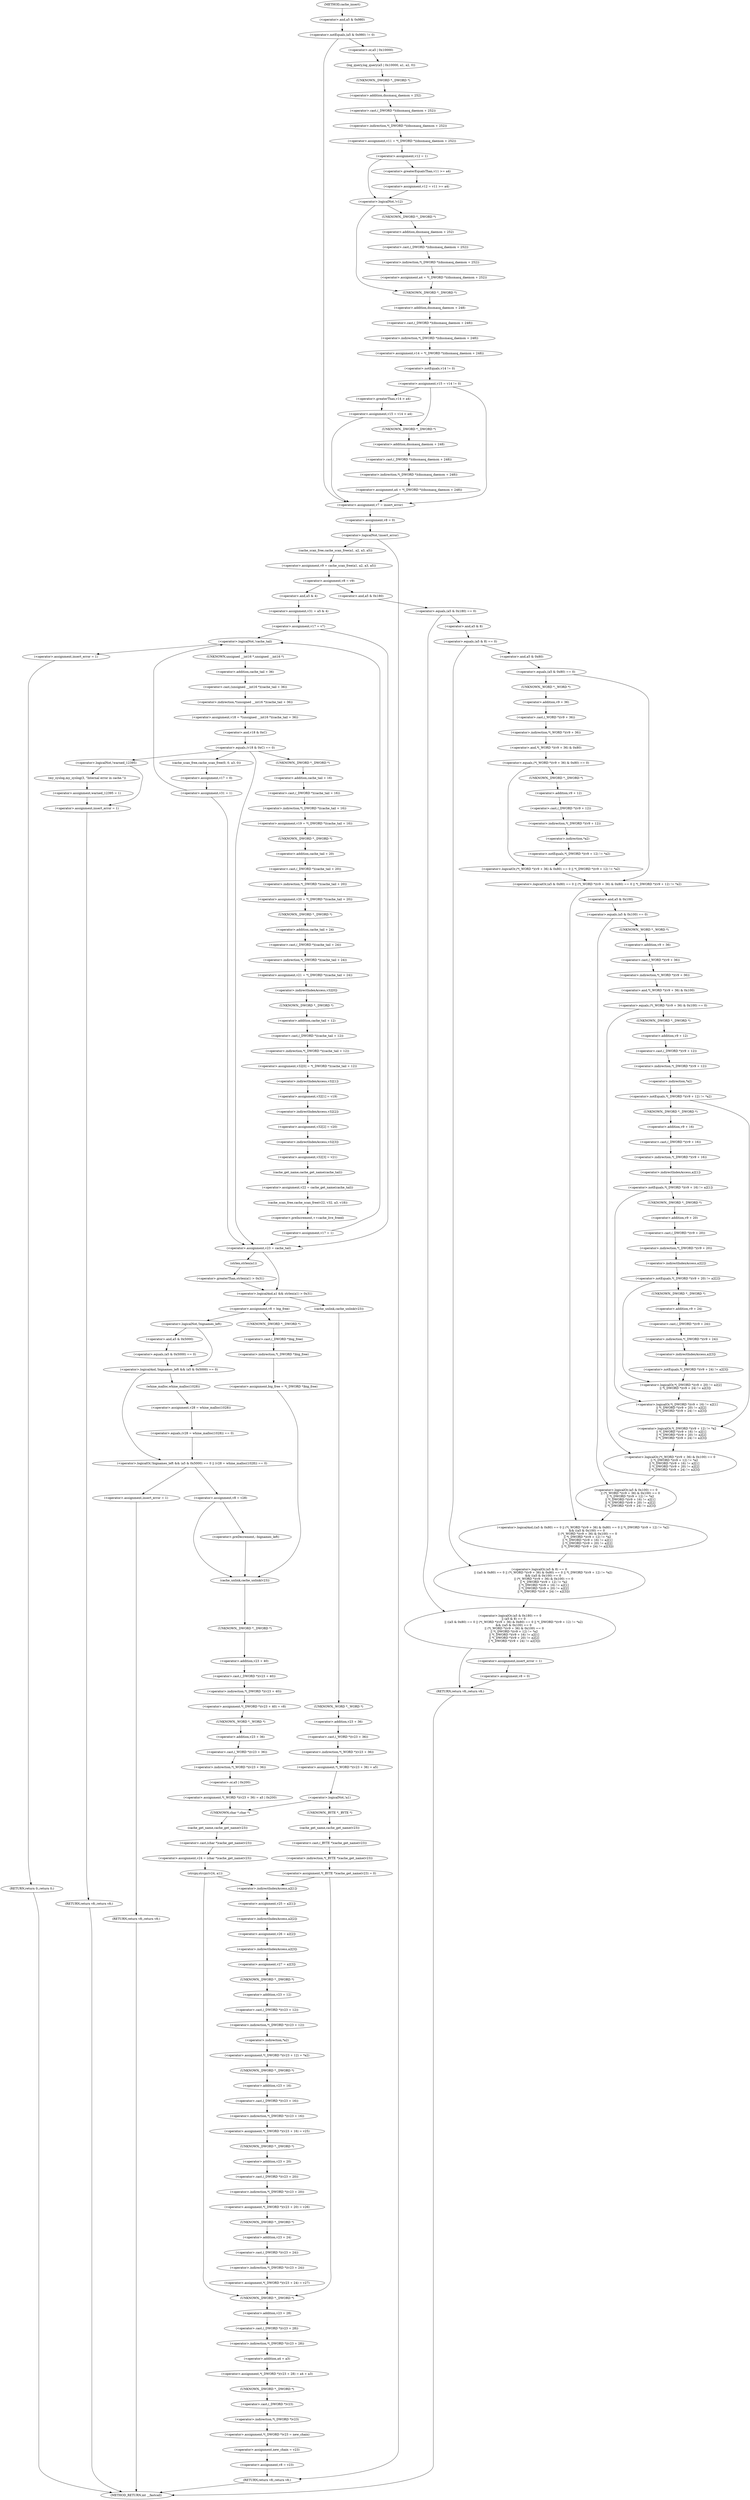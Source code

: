 digraph cache_insert {  
"1000151" [label = "(<operator>.notEquals,(a5 & 0x980) != 0)" ]
"1000152" [label = "(<operator>.and,a5 & 0x980)" ]
"1000157" [label = "(log_query,log_query(a5 | 0x10000, a1, a2, 0))" ]
"1000158" [label = "(<operator>.or,a5 | 0x10000)" ]
"1000164" [label = "(<operator>.assignment,v11 = *(_DWORD *)(dnsmasq_daemon + 252))" ]
"1000166" [label = "(<operator>.indirection,*(_DWORD *)(dnsmasq_daemon + 252))" ]
"1000167" [label = "(<operator>.cast,(_DWORD *)(dnsmasq_daemon + 252))" ]
"1000168" [label = "(UNKNOWN,_DWORD *,_DWORD *)" ]
"1000169" [label = "(<operator>.addition,dnsmasq_daemon + 252)" ]
"1000172" [label = "(<operator>.assignment,v12 = 1)" ]
"1000177" [label = "(<operator>.assignment,v12 = v11 >= a4)" ]
"1000179" [label = "(<operator>.greaterEqualsThan,v11 >= a4)" ]
"1000183" [label = "(<operator>.logicalNot,!v12)" ]
"1000185" [label = "(<operator>.assignment,a4 = *(_DWORD *)(dnsmasq_daemon + 252))" ]
"1000187" [label = "(<operator>.indirection,*(_DWORD *)(dnsmasq_daemon + 252))" ]
"1000188" [label = "(<operator>.cast,(_DWORD *)(dnsmasq_daemon + 252))" ]
"1000189" [label = "(UNKNOWN,_DWORD *,_DWORD *)" ]
"1000190" [label = "(<operator>.addition,dnsmasq_daemon + 252)" ]
"1000193" [label = "(<operator>.assignment,v14 = *(_DWORD *)(dnsmasq_daemon + 248))" ]
"1000195" [label = "(<operator>.indirection,*(_DWORD *)(dnsmasq_daemon + 248))" ]
"1000196" [label = "(<operator>.cast,(_DWORD *)(dnsmasq_daemon + 248))" ]
"1000197" [label = "(UNKNOWN,_DWORD *,_DWORD *)" ]
"1000198" [label = "(<operator>.addition,dnsmasq_daemon + 248)" ]
"1000201" [label = "(<operator>.assignment,v15 = v14 != 0)" ]
"1000203" [label = "(<operator>.notEquals,v14 != 0)" ]
"1000208" [label = "(<operator>.assignment,v15 = v14 > a4)" ]
"1000210" [label = "(<operator>.greaterThan,v14 > a4)" ]
"1000215" [label = "(<operator>.assignment,a4 = *(_DWORD *)(dnsmasq_daemon + 248))" ]
"1000217" [label = "(<operator>.indirection,*(_DWORD *)(dnsmasq_daemon + 248))" ]
"1000218" [label = "(<operator>.cast,(_DWORD *)(dnsmasq_daemon + 248))" ]
"1000219" [label = "(UNKNOWN,_DWORD *,_DWORD *)" ]
"1000220" [label = "(<operator>.addition,dnsmasq_daemon + 248)" ]
"1000223" [label = "(<operator>.assignment,v7 = insert_error)" ]
"1000226" [label = "(<operator>.assignment,v8 = 0)" ]
"1000230" [label = "(<operator>.logicalNot,!insert_error)" ]
"1000233" [label = "(<operator>.assignment,v9 = cache_scan_free(a1, a2, a3, a5))" ]
"1000235" [label = "(cache_scan_free,cache_scan_free(a1, a2, a3, a5))" ]
"1000240" [label = "(<operator>.assignment,v8 = v9)" ]
"1000247" [label = "(<operator>.logicalOr,(a5 & 0x180) == 0\n        || (a5 & 8) == 0\n        || ((a5 & 0x80) == 0 || (*(_WORD *)(v9 + 36) & 0x80) == 0 || *(_DWORD *)(v9 + 12) != *a2)\n        && ((a5 & 0x100) == 0\n         || (*(_WORD *)(v9 + 36) & 0x100) == 0\n         || *(_DWORD *)(v9 + 12) != *a2\n         || *(_DWORD *)(v9 + 16) != a2[1]\n         || *(_DWORD *)(v9 + 20) != a2[2]\n         || *(_DWORD *)(v9 + 24) != a2[3]))" ]
"1000248" [label = "(<operator>.equals,(a5 & 0x180) == 0)" ]
"1000249" [label = "(<operator>.and,a5 & 0x180)" ]
"1000253" [label = "(<operator>.logicalOr,(a5 & 8) == 0\n        || ((a5 & 0x80) == 0 || (*(_WORD *)(v9 + 36) & 0x80) == 0 || *(_DWORD *)(v9 + 12) != *a2)\n        && ((a5 & 0x100) == 0\n         || (*(_WORD *)(v9 + 36) & 0x100) == 0\n         || *(_DWORD *)(v9 + 12) != *a2\n         || *(_DWORD *)(v9 + 16) != a2[1]\n         || *(_DWORD *)(v9 + 20) != a2[2]\n         || *(_DWORD *)(v9 + 24) != a2[3]))" ]
"1000254" [label = "(<operator>.equals,(a5 & 8) == 0)" ]
"1000255" [label = "(<operator>.and,a5 & 8)" ]
"1000259" [label = "(<operator>.logicalAnd,((a5 & 0x80) == 0 || (*(_WORD *)(v9 + 36) & 0x80) == 0 || *(_DWORD *)(v9 + 12) != *a2)\n        && ((a5 & 0x100) == 0\n         || (*(_WORD *)(v9 + 36) & 0x100) == 0\n         || *(_DWORD *)(v9 + 12) != *a2\n         || *(_DWORD *)(v9 + 16) != a2[1]\n         || *(_DWORD *)(v9 + 20) != a2[2]\n         || *(_DWORD *)(v9 + 24) != a2[3]))" ]
"1000260" [label = "(<operator>.logicalOr,(a5 & 0x80) == 0 || (*(_WORD *)(v9 + 36) & 0x80) == 0 || *(_DWORD *)(v9 + 12) != *a2)" ]
"1000261" [label = "(<operator>.equals,(a5 & 0x80) == 0)" ]
"1000262" [label = "(<operator>.and,a5 & 0x80)" ]
"1000266" [label = "(<operator>.logicalOr,(*(_WORD *)(v9 + 36) & 0x80) == 0 || *(_DWORD *)(v9 + 12) != *a2)" ]
"1000267" [label = "(<operator>.equals,(*(_WORD *)(v9 + 36) & 0x80) == 0)" ]
"1000268" [label = "(<operator>.and,*(_WORD *)(v9 + 36) & 0x80)" ]
"1000269" [label = "(<operator>.indirection,*(_WORD *)(v9 + 36))" ]
"1000270" [label = "(<operator>.cast,(_WORD *)(v9 + 36))" ]
"1000271" [label = "(UNKNOWN,_WORD *,_WORD *)" ]
"1000272" [label = "(<operator>.addition,v9 + 36)" ]
"1000277" [label = "(<operator>.notEquals,*(_DWORD *)(v9 + 12) != *a2)" ]
"1000278" [label = "(<operator>.indirection,*(_DWORD *)(v9 + 12))" ]
"1000279" [label = "(<operator>.cast,(_DWORD *)(v9 + 12))" ]
"1000280" [label = "(UNKNOWN,_DWORD *,_DWORD *)" ]
"1000281" [label = "(<operator>.addition,v9 + 12)" ]
"1000284" [label = "(<operator>.indirection,*a2)" ]
"1000286" [label = "(<operator>.logicalOr,(a5 & 0x100) == 0\n         || (*(_WORD *)(v9 + 36) & 0x100) == 0\n         || *(_DWORD *)(v9 + 12) != *a2\n         || *(_DWORD *)(v9 + 16) != a2[1]\n         || *(_DWORD *)(v9 + 20) != a2[2]\n         || *(_DWORD *)(v9 + 24) != a2[3])" ]
"1000287" [label = "(<operator>.equals,(a5 & 0x100) == 0)" ]
"1000288" [label = "(<operator>.and,a5 & 0x100)" ]
"1000292" [label = "(<operator>.logicalOr,(*(_WORD *)(v9 + 36) & 0x100) == 0\n         || *(_DWORD *)(v9 + 12) != *a2\n         || *(_DWORD *)(v9 + 16) != a2[1]\n         || *(_DWORD *)(v9 + 20) != a2[2]\n         || *(_DWORD *)(v9 + 24) != a2[3])" ]
"1000293" [label = "(<operator>.equals,(*(_WORD *)(v9 + 36) & 0x100) == 0)" ]
"1000294" [label = "(<operator>.and,*(_WORD *)(v9 + 36) & 0x100)" ]
"1000295" [label = "(<operator>.indirection,*(_WORD *)(v9 + 36))" ]
"1000296" [label = "(<operator>.cast,(_WORD *)(v9 + 36))" ]
"1000297" [label = "(UNKNOWN,_WORD *,_WORD *)" ]
"1000298" [label = "(<operator>.addition,v9 + 36)" ]
"1000303" [label = "(<operator>.logicalOr,*(_DWORD *)(v9 + 12) != *a2\n         || *(_DWORD *)(v9 + 16) != a2[1]\n         || *(_DWORD *)(v9 + 20) != a2[2]\n         || *(_DWORD *)(v9 + 24) != a2[3])" ]
"1000304" [label = "(<operator>.notEquals,*(_DWORD *)(v9 + 12) != *a2)" ]
"1000305" [label = "(<operator>.indirection,*(_DWORD *)(v9 + 12))" ]
"1000306" [label = "(<operator>.cast,(_DWORD *)(v9 + 12))" ]
"1000307" [label = "(UNKNOWN,_DWORD *,_DWORD *)" ]
"1000308" [label = "(<operator>.addition,v9 + 12)" ]
"1000311" [label = "(<operator>.indirection,*a2)" ]
"1000313" [label = "(<operator>.logicalOr,*(_DWORD *)(v9 + 16) != a2[1]\n         || *(_DWORD *)(v9 + 20) != a2[2]\n         || *(_DWORD *)(v9 + 24) != a2[3])" ]
"1000314" [label = "(<operator>.notEquals,*(_DWORD *)(v9 + 16) != a2[1])" ]
"1000315" [label = "(<operator>.indirection,*(_DWORD *)(v9 + 16))" ]
"1000316" [label = "(<operator>.cast,(_DWORD *)(v9 + 16))" ]
"1000317" [label = "(UNKNOWN,_DWORD *,_DWORD *)" ]
"1000318" [label = "(<operator>.addition,v9 + 16)" ]
"1000321" [label = "(<operator>.indirectIndexAccess,a2[1])" ]
"1000324" [label = "(<operator>.logicalOr,*(_DWORD *)(v9 + 20) != a2[2]\n         || *(_DWORD *)(v9 + 24) != a2[3])" ]
"1000325" [label = "(<operator>.notEquals,*(_DWORD *)(v9 + 20) != a2[2])" ]
"1000326" [label = "(<operator>.indirection,*(_DWORD *)(v9 + 20))" ]
"1000327" [label = "(<operator>.cast,(_DWORD *)(v9 + 20))" ]
"1000328" [label = "(UNKNOWN,_DWORD *,_DWORD *)" ]
"1000329" [label = "(<operator>.addition,v9 + 20)" ]
"1000332" [label = "(<operator>.indirectIndexAccess,a2[2])" ]
"1000335" [label = "(<operator>.notEquals,*(_DWORD *)(v9 + 24) != a2[3])" ]
"1000336" [label = "(<operator>.indirection,*(_DWORD *)(v9 + 24))" ]
"1000337" [label = "(<operator>.cast,(_DWORD *)(v9 + 24))" ]
"1000338" [label = "(UNKNOWN,_DWORD *,_DWORD *)" ]
"1000339" [label = "(<operator>.addition,v9 + 24)" ]
"1000342" [label = "(<operator>.indirectIndexAccess,a2[3])" ]
"1000346" [label = "(<operator>.assignment,insert_error = 1)" ]
"1000349" [label = "(<operator>.assignment,v8 = 0)" ]
"1000352" [label = "(RETURN,return v8;,return v8;)" ]
"1000354" [label = "(<operator>.assignment,v31 = a5 & 4)" ]
"1000356" [label = "(<operator>.and,a5 & 4)" ]
"1000359" [label = "(<operator>.assignment,v17 = v7)" ]
"1000366" [label = "(<operator>.logicalNot,!cache_tail)" ]
"1000369" [label = "(<operator>.assignment,insert_error = 1)" ]
"1000372" [label = "(RETURN,return 0;,return 0;)" ]
"1000374" [label = "(<operator>.assignment,v18 = *(unsigned __int16 *)(cache_tail + 36))" ]
"1000376" [label = "(<operator>.indirection,*(unsigned __int16 *)(cache_tail + 36))" ]
"1000377" [label = "(<operator>.cast,(unsigned __int16 *)(cache_tail + 36))" ]
"1000378" [label = "(UNKNOWN,unsigned __int16 *,unsigned __int16 *)" ]
"1000379" [label = "(<operator>.addition,cache_tail + 36)" ]
"1000383" [label = "(<operator>.equals,(v18 & 0xC) == 0)" ]
"1000384" [label = "(<operator>.and,v18 & 0xC)" ]
"1000393" [label = "(<operator>.logicalNot,!warned_12395)" ]
"1000396" [label = "(my_syslog,my_syslog(3, \"Internal error in cache.\"))" ]
"1000399" [label = "(<operator>.assignment,warned_12395 = 1)" ]
"1000402" [label = "(<operator>.assignment,insert_error = 1)" ]
"1000405" [label = "(RETURN,return v8;,return v8;)" ]
"1000410" [label = "(<operator>.assignment,v19 = *(_DWORD *)(cache_tail + 16))" ]
"1000412" [label = "(<operator>.indirection,*(_DWORD *)(cache_tail + 16))" ]
"1000413" [label = "(<operator>.cast,(_DWORD *)(cache_tail + 16))" ]
"1000414" [label = "(UNKNOWN,_DWORD *,_DWORD *)" ]
"1000415" [label = "(<operator>.addition,cache_tail + 16)" ]
"1000418" [label = "(<operator>.assignment,v20 = *(_DWORD *)(cache_tail + 20))" ]
"1000420" [label = "(<operator>.indirection,*(_DWORD *)(cache_tail + 20))" ]
"1000421" [label = "(<operator>.cast,(_DWORD *)(cache_tail + 20))" ]
"1000422" [label = "(UNKNOWN,_DWORD *,_DWORD *)" ]
"1000423" [label = "(<operator>.addition,cache_tail + 20)" ]
"1000426" [label = "(<operator>.assignment,v21 = *(_DWORD *)(cache_tail + 24))" ]
"1000428" [label = "(<operator>.indirection,*(_DWORD *)(cache_tail + 24))" ]
"1000429" [label = "(<operator>.cast,(_DWORD *)(cache_tail + 24))" ]
"1000430" [label = "(UNKNOWN,_DWORD *,_DWORD *)" ]
"1000431" [label = "(<operator>.addition,cache_tail + 24)" ]
"1000434" [label = "(<operator>.assignment,v32[0] = *(_DWORD *)(cache_tail + 12))" ]
"1000435" [label = "(<operator>.indirectIndexAccess,v32[0])" ]
"1000438" [label = "(<operator>.indirection,*(_DWORD *)(cache_tail + 12))" ]
"1000439" [label = "(<operator>.cast,(_DWORD *)(cache_tail + 12))" ]
"1000440" [label = "(UNKNOWN,_DWORD *,_DWORD *)" ]
"1000441" [label = "(<operator>.addition,cache_tail + 12)" ]
"1000444" [label = "(<operator>.assignment,v32[1] = v19)" ]
"1000445" [label = "(<operator>.indirectIndexAccess,v32[1])" ]
"1000449" [label = "(<operator>.assignment,v32[2] = v20)" ]
"1000450" [label = "(<operator>.indirectIndexAccess,v32[2])" ]
"1000454" [label = "(<operator>.assignment,v32[3] = v21)" ]
"1000455" [label = "(<operator>.indirectIndexAccess,v32[3])" ]
"1000459" [label = "(<operator>.assignment,v22 = cache_get_name(cache_tail))" ]
"1000461" [label = "(cache_get_name,cache_get_name(cache_tail))" ]
"1000463" [label = "(cache_scan_free,cache_scan_free(v22, v32, a3, v18))" ]
"1000468" [label = "(<operator>.preIncrement,++cache_live_freed)" ]
"1000470" [label = "(<operator>.assignment,v17 = 1)" ]
"1000475" [label = "(cache_scan_free,cache_scan_free(0, 0, a3, 0))" ]
"1000480" [label = "(<operator>.assignment,v17 = 0)" ]
"1000483" [label = "(<operator>.assignment,v31 = 1)" ]
"1000486" [label = "(<operator>.assignment,v23 = cache_tail)" ]
"1000490" [label = "(<operator>.logicalAnd,a1 && strlen(a1) > 0x31)" ]
"1000492" [label = "(<operator>.greaterThan,strlen(a1) > 0x31)" ]
"1000493" [label = "(strlen,strlen(a1))" ]
"1000497" [label = "(<operator>.assignment,v8 = big_free)" ]
"1000503" [label = "(<operator>.assignment,big_free = *(_DWORD *)big_free)" ]
"1000505" [label = "(<operator>.indirection,*(_DWORD *)big_free)" ]
"1000506" [label = "(<operator>.cast,(_DWORD *)big_free)" ]
"1000507" [label = "(UNKNOWN,_DWORD *,_DWORD *)" ]
"1000512" [label = "(<operator>.logicalOr,!bignames_left && (a5 & 0x5000) == 0 || (v28 = whine_malloc(1028)) == 0)" ]
"1000513" [label = "(<operator>.logicalAnd,!bignames_left && (a5 & 0x5000) == 0)" ]
"1000514" [label = "(<operator>.logicalNot,!bignames_left)" ]
"1000516" [label = "(<operator>.equals,(a5 & 0x5000) == 0)" ]
"1000517" [label = "(<operator>.and,a5 & 0x5000)" ]
"1000521" [label = "(<operator>.equals,(v28 = whine_malloc(1028)) == 0)" ]
"1000522" [label = "(<operator>.assignment,v28 = whine_malloc(1028))" ]
"1000524" [label = "(whine_malloc,whine_malloc(1028))" ]
"1000528" [label = "(<operator>.assignment,insert_error = 1)" ]
"1000531" [label = "(RETURN,return v8;,return v8;)" ]
"1000533" [label = "(<operator>.assignment,v8 = v28)" ]
"1000538" [label = "(<operator>.preDecrement,--bignames_left)" ]
"1000540" [label = "(cache_unlink,cache_unlink(v23))" ]
"1000542" [label = "(<operator>.assignment,*(_DWORD *)(v23 + 40) = v8)" ]
"1000543" [label = "(<operator>.indirection,*(_DWORD *)(v23 + 40))" ]
"1000544" [label = "(<operator>.cast,(_DWORD *)(v23 + 40))" ]
"1000545" [label = "(UNKNOWN,_DWORD *,_DWORD *)" ]
"1000546" [label = "(<operator>.addition,v23 + 40)" ]
"1000550" [label = "(<operator>.assignment,*(_WORD *)(v23 + 36) = a5 | 0x200)" ]
"1000551" [label = "(<operator>.indirection,*(_WORD *)(v23 + 36))" ]
"1000552" [label = "(<operator>.cast,(_WORD *)(v23 + 36))" ]
"1000553" [label = "(UNKNOWN,_WORD *,_WORD *)" ]
"1000554" [label = "(<operator>.addition,v23 + 36)" ]
"1000557" [label = "(<operator>.or,a5 | 0x200)" ]
"1000562" [label = "(cache_unlink,cache_unlink(v23))" ]
"1000564" [label = "(<operator>.assignment,*(_WORD *)(v23 + 36) = a5)" ]
"1000565" [label = "(<operator>.indirection,*(_WORD *)(v23 + 36))" ]
"1000566" [label = "(<operator>.cast,(_WORD *)(v23 + 36))" ]
"1000567" [label = "(UNKNOWN,_WORD *,_WORD *)" ]
"1000568" [label = "(<operator>.addition,v23 + 36)" ]
"1000573" [label = "(<operator>.logicalNot,!a1)" ]
"1000576" [label = "(<operator>.assignment,*(_BYTE *)cache_get_name(v23) = 0)" ]
"1000577" [label = "(<operator>.indirection,*(_BYTE *)cache_get_name(v23))" ]
"1000578" [label = "(<operator>.cast,(_BYTE *)cache_get_name(v23))" ]
"1000579" [label = "(UNKNOWN,_BYTE *,_BYTE *)" ]
"1000580" [label = "(cache_get_name,cache_get_name(v23))" ]
"1000584" [label = "(<operator>.assignment,v24 = (char *)cache_get_name(v23))" ]
"1000586" [label = "(<operator>.cast,(char *)cache_get_name(v23))" ]
"1000587" [label = "(UNKNOWN,char *,char *)" ]
"1000588" [label = "(cache_get_name,cache_get_name(v23))" ]
"1000590" [label = "(strcpy,strcpy(v24, a1))" ]
"1000597" [label = "(<operator>.assignment,v25 = a2[1])" ]
"1000599" [label = "(<operator>.indirectIndexAccess,a2[1])" ]
"1000602" [label = "(<operator>.assignment,v26 = a2[2])" ]
"1000604" [label = "(<operator>.indirectIndexAccess,a2[2])" ]
"1000607" [label = "(<operator>.assignment,v27 = a2[3])" ]
"1000609" [label = "(<operator>.indirectIndexAccess,a2[3])" ]
"1000612" [label = "(<operator>.assignment,*(_DWORD *)(v23 + 12) = *a2)" ]
"1000613" [label = "(<operator>.indirection,*(_DWORD *)(v23 + 12))" ]
"1000614" [label = "(<operator>.cast,(_DWORD *)(v23 + 12))" ]
"1000615" [label = "(UNKNOWN,_DWORD *,_DWORD *)" ]
"1000616" [label = "(<operator>.addition,v23 + 12)" ]
"1000619" [label = "(<operator>.indirection,*a2)" ]
"1000621" [label = "(<operator>.assignment,*(_DWORD *)(v23 + 16) = v25)" ]
"1000622" [label = "(<operator>.indirection,*(_DWORD *)(v23 + 16))" ]
"1000623" [label = "(<operator>.cast,(_DWORD *)(v23 + 16))" ]
"1000624" [label = "(UNKNOWN,_DWORD *,_DWORD *)" ]
"1000625" [label = "(<operator>.addition,v23 + 16)" ]
"1000629" [label = "(<operator>.assignment,*(_DWORD *)(v23 + 20) = v26)" ]
"1000630" [label = "(<operator>.indirection,*(_DWORD *)(v23 + 20))" ]
"1000631" [label = "(<operator>.cast,(_DWORD *)(v23 + 20))" ]
"1000632" [label = "(UNKNOWN,_DWORD *,_DWORD *)" ]
"1000633" [label = "(<operator>.addition,v23 + 20)" ]
"1000637" [label = "(<operator>.assignment,*(_DWORD *)(v23 + 24) = v27)" ]
"1000638" [label = "(<operator>.indirection,*(_DWORD *)(v23 + 24))" ]
"1000639" [label = "(<operator>.cast,(_DWORD *)(v23 + 24))" ]
"1000640" [label = "(UNKNOWN,_DWORD *,_DWORD *)" ]
"1000641" [label = "(<operator>.addition,v23 + 24)" ]
"1000645" [label = "(<operator>.assignment,*(_DWORD *)(v23 + 28) = a4 + a3)" ]
"1000646" [label = "(<operator>.indirection,*(_DWORD *)(v23 + 28))" ]
"1000647" [label = "(<operator>.cast,(_DWORD *)(v23 + 28))" ]
"1000648" [label = "(UNKNOWN,_DWORD *,_DWORD *)" ]
"1000649" [label = "(<operator>.addition,v23 + 28)" ]
"1000652" [label = "(<operator>.addition,a4 + a3)" ]
"1000655" [label = "(<operator>.assignment,*(_DWORD *)v23 = new_chain)" ]
"1000656" [label = "(<operator>.indirection,*(_DWORD *)v23)" ]
"1000657" [label = "(<operator>.cast,(_DWORD *)v23)" ]
"1000658" [label = "(UNKNOWN,_DWORD *,_DWORD *)" ]
"1000661" [label = "(<operator>.assignment,new_chain = v23)" ]
"1000664" [label = "(<operator>.assignment,v8 = v23)" ]
"1000667" [label = "(RETURN,return v8;,return v8;)" ]
"1000122" [label = "(METHOD,cache_insert)" ]
"1000669" [label = "(METHOD_RETURN,int __fastcall)" ]
  "1000151" -> "1000158" 
  "1000151" -> "1000223" 
  "1000152" -> "1000151" 
  "1000157" -> "1000168" 
  "1000158" -> "1000157" 
  "1000164" -> "1000172" 
  "1000166" -> "1000164" 
  "1000167" -> "1000166" 
  "1000168" -> "1000169" 
  "1000169" -> "1000167" 
  "1000172" -> "1000179" 
  "1000172" -> "1000183" 
  "1000177" -> "1000183" 
  "1000179" -> "1000177" 
  "1000183" -> "1000189" 
  "1000183" -> "1000197" 
  "1000185" -> "1000197" 
  "1000187" -> "1000185" 
  "1000188" -> "1000187" 
  "1000189" -> "1000190" 
  "1000190" -> "1000188" 
  "1000193" -> "1000203" 
  "1000195" -> "1000193" 
  "1000196" -> "1000195" 
  "1000197" -> "1000198" 
  "1000198" -> "1000196" 
  "1000201" -> "1000210" 
  "1000201" -> "1000219" 
  "1000201" -> "1000223" 
  "1000203" -> "1000201" 
  "1000208" -> "1000219" 
  "1000208" -> "1000223" 
  "1000210" -> "1000208" 
  "1000215" -> "1000223" 
  "1000217" -> "1000215" 
  "1000218" -> "1000217" 
  "1000219" -> "1000220" 
  "1000220" -> "1000218" 
  "1000223" -> "1000226" 
  "1000226" -> "1000230" 
  "1000230" -> "1000235" 
  "1000230" -> "1000667" 
  "1000233" -> "1000240" 
  "1000235" -> "1000233" 
  "1000240" -> "1000249" 
  "1000240" -> "1000356" 
  "1000247" -> "1000346" 
  "1000247" -> "1000352" 
  "1000248" -> "1000247" 
  "1000248" -> "1000255" 
  "1000249" -> "1000248" 
  "1000253" -> "1000247" 
  "1000254" -> "1000253" 
  "1000254" -> "1000262" 
  "1000255" -> "1000254" 
  "1000259" -> "1000253" 
  "1000260" -> "1000259" 
  "1000260" -> "1000288" 
  "1000261" -> "1000271" 
  "1000261" -> "1000260" 
  "1000262" -> "1000261" 
  "1000266" -> "1000260" 
  "1000267" -> "1000280" 
  "1000267" -> "1000266" 
  "1000268" -> "1000267" 
  "1000269" -> "1000268" 
  "1000270" -> "1000269" 
  "1000271" -> "1000272" 
  "1000272" -> "1000270" 
  "1000277" -> "1000266" 
  "1000278" -> "1000284" 
  "1000279" -> "1000278" 
  "1000280" -> "1000281" 
  "1000281" -> "1000279" 
  "1000284" -> "1000277" 
  "1000286" -> "1000259" 
  "1000287" -> "1000297" 
  "1000287" -> "1000286" 
  "1000288" -> "1000287" 
  "1000292" -> "1000286" 
  "1000293" -> "1000307" 
  "1000293" -> "1000292" 
  "1000294" -> "1000293" 
  "1000295" -> "1000294" 
  "1000296" -> "1000295" 
  "1000297" -> "1000298" 
  "1000298" -> "1000296" 
  "1000303" -> "1000292" 
  "1000304" -> "1000317" 
  "1000304" -> "1000303" 
  "1000305" -> "1000311" 
  "1000306" -> "1000305" 
  "1000307" -> "1000308" 
  "1000308" -> "1000306" 
  "1000311" -> "1000304" 
  "1000313" -> "1000303" 
  "1000314" -> "1000328" 
  "1000314" -> "1000313" 
  "1000315" -> "1000321" 
  "1000316" -> "1000315" 
  "1000317" -> "1000318" 
  "1000318" -> "1000316" 
  "1000321" -> "1000314" 
  "1000324" -> "1000313" 
  "1000325" -> "1000338" 
  "1000325" -> "1000324" 
  "1000326" -> "1000332" 
  "1000327" -> "1000326" 
  "1000328" -> "1000329" 
  "1000329" -> "1000327" 
  "1000332" -> "1000325" 
  "1000335" -> "1000324" 
  "1000336" -> "1000342" 
  "1000337" -> "1000336" 
  "1000338" -> "1000339" 
  "1000339" -> "1000337" 
  "1000342" -> "1000335" 
  "1000346" -> "1000349" 
  "1000349" -> "1000352" 
  "1000352" -> "1000669" 
  "1000354" -> "1000359" 
  "1000356" -> "1000354" 
  "1000359" -> "1000366" 
  "1000359" -> "1000486" 
  "1000366" -> "1000369" 
  "1000366" -> "1000378" 
  "1000369" -> "1000372" 
  "1000372" -> "1000669" 
  "1000374" -> "1000384" 
  "1000376" -> "1000374" 
  "1000377" -> "1000376" 
  "1000378" -> "1000379" 
  "1000379" -> "1000377" 
  "1000383" -> "1000486" 
  "1000383" -> "1000393" 
  "1000383" -> "1000414" 
  "1000383" -> "1000475" 
  "1000384" -> "1000383" 
  "1000393" -> "1000396" 
  "1000393" -> "1000402" 
  "1000396" -> "1000399" 
  "1000399" -> "1000402" 
  "1000402" -> "1000405" 
  "1000405" -> "1000669" 
  "1000410" -> "1000422" 
  "1000412" -> "1000410" 
  "1000413" -> "1000412" 
  "1000414" -> "1000415" 
  "1000415" -> "1000413" 
  "1000418" -> "1000430" 
  "1000420" -> "1000418" 
  "1000421" -> "1000420" 
  "1000422" -> "1000423" 
  "1000423" -> "1000421" 
  "1000426" -> "1000435" 
  "1000428" -> "1000426" 
  "1000429" -> "1000428" 
  "1000430" -> "1000431" 
  "1000431" -> "1000429" 
  "1000434" -> "1000445" 
  "1000435" -> "1000440" 
  "1000438" -> "1000434" 
  "1000439" -> "1000438" 
  "1000440" -> "1000441" 
  "1000441" -> "1000439" 
  "1000444" -> "1000450" 
  "1000445" -> "1000444" 
  "1000449" -> "1000455" 
  "1000450" -> "1000449" 
  "1000454" -> "1000461" 
  "1000455" -> "1000454" 
  "1000459" -> "1000463" 
  "1000461" -> "1000459" 
  "1000463" -> "1000468" 
  "1000468" -> "1000470" 
  "1000470" -> "1000366" 
  "1000470" -> "1000486" 
  "1000475" -> "1000480" 
  "1000480" -> "1000483" 
  "1000483" -> "1000366" 
  "1000483" -> "1000486" 
  "1000486" -> "1000490" 
  "1000486" -> "1000493" 
  "1000490" -> "1000497" 
  "1000490" -> "1000562" 
  "1000492" -> "1000490" 
  "1000493" -> "1000492" 
  "1000497" -> "1000507" 
  "1000497" -> "1000514" 
  "1000503" -> "1000540" 
  "1000505" -> "1000503" 
  "1000506" -> "1000505" 
  "1000507" -> "1000506" 
  "1000512" -> "1000528" 
  "1000512" -> "1000533" 
  "1000513" -> "1000512" 
  "1000513" -> "1000524" 
  "1000514" -> "1000513" 
  "1000514" -> "1000517" 
  "1000516" -> "1000513" 
  "1000517" -> "1000516" 
  "1000521" -> "1000512" 
  "1000522" -> "1000521" 
  "1000524" -> "1000522" 
  "1000528" -> "1000531" 
  "1000531" -> "1000669" 
  "1000533" -> "1000538" 
  "1000533" -> "1000540" 
  "1000538" -> "1000540" 
  "1000540" -> "1000545" 
  "1000542" -> "1000553" 
  "1000543" -> "1000542" 
  "1000544" -> "1000543" 
  "1000545" -> "1000546" 
  "1000546" -> "1000544" 
  "1000550" -> "1000587" 
  "1000551" -> "1000557" 
  "1000552" -> "1000551" 
  "1000553" -> "1000554" 
  "1000554" -> "1000552" 
  "1000557" -> "1000550" 
  "1000562" -> "1000567" 
  "1000564" -> "1000573" 
  "1000565" -> "1000564" 
  "1000566" -> "1000565" 
  "1000567" -> "1000568" 
  "1000568" -> "1000566" 
  "1000573" -> "1000579" 
  "1000573" -> "1000587" 
  "1000576" -> "1000648" 
  "1000576" -> "1000599" 
  "1000577" -> "1000576" 
  "1000578" -> "1000577" 
  "1000579" -> "1000580" 
  "1000580" -> "1000578" 
  "1000584" -> "1000590" 
  "1000586" -> "1000584" 
  "1000587" -> "1000588" 
  "1000588" -> "1000586" 
  "1000590" -> "1000648" 
  "1000590" -> "1000599" 
  "1000597" -> "1000604" 
  "1000599" -> "1000597" 
  "1000602" -> "1000609" 
  "1000604" -> "1000602" 
  "1000607" -> "1000615" 
  "1000609" -> "1000607" 
  "1000612" -> "1000624" 
  "1000613" -> "1000619" 
  "1000614" -> "1000613" 
  "1000615" -> "1000616" 
  "1000616" -> "1000614" 
  "1000619" -> "1000612" 
  "1000621" -> "1000632" 
  "1000622" -> "1000621" 
  "1000623" -> "1000622" 
  "1000624" -> "1000625" 
  "1000625" -> "1000623" 
  "1000629" -> "1000640" 
  "1000630" -> "1000629" 
  "1000631" -> "1000630" 
  "1000632" -> "1000633" 
  "1000633" -> "1000631" 
  "1000637" -> "1000648" 
  "1000638" -> "1000637" 
  "1000639" -> "1000638" 
  "1000640" -> "1000641" 
  "1000641" -> "1000639" 
  "1000645" -> "1000658" 
  "1000646" -> "1000652" 
  "1000647" -> "1000646" 
  "1000648" -> "1000649" 
  "1000649" -> "1000647" 
  "1000652" -> "1000645" 
  "1000655" -> "1000661" 
  "1000656" -> "1000655" 
  "1000657" -> "1000656" 
  "1000658" -> "1000657" 
  "1000661" -> "1000664" 
  "1000664" -> "1000667" 
  "1000667" -> "1000669" 
  "1000122" -> "1000152" 
}
